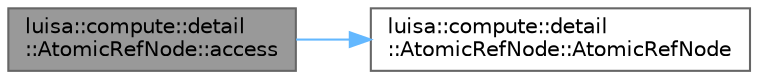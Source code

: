 digraph "luisa::compute::detail::AtomicRefNode::access"
{
 // LATEX_PDF_SIZE
  bgcolor="transparent";
  edge [fontname=Helvetica,fontsize=10,labelfontname=Helvetica,labelfontsize=10];
  node [fontname=Helvetica,fontsize=10,shape=box,height=0.2,width=0.4];
  rankdir="LR";
  Node1 [id="Node000001",label="luisa::compute::detail\l::AtomicRefNode::access",height=0.2,width=0.4,color="gray40", fillcolor="grey60", style="filled", fontcolor="black",tooltip=" "];
  Node1 -> Node2 [id="edge1_Node000001_Node000002",color="steelblue1",style="solid",tooltip=" "];
  Node2 [id="Node000002",label="luisa::compute::detail\l::AtomicRefNode::AtomicRefNode",height=0.2,width=0.4,color="grey40", fillcolor="white", style="filled",URL="$classluisa_1_1compute_1_1detail_1_1_atomic_ref_node.html#ab64a114c072cc8361467dcc09cfe2645",tooltip=" "];
}
